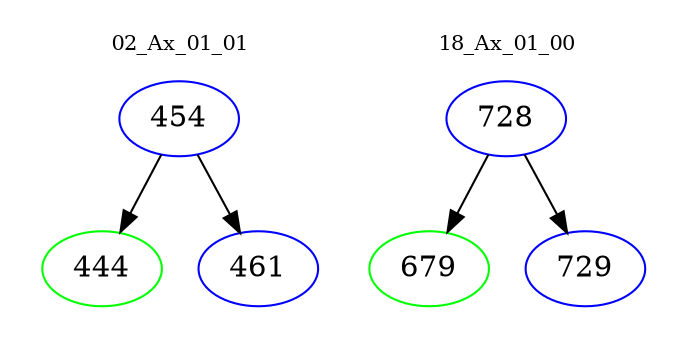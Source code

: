 digraph{
subgraph cluster_0 {
color = white
label = "02_Ax_01_01";
fontsize=10;
T0_454 [label="454", color="blue"]
T0_454 -> T0_444 [color="black"]
T0_444 [label="444", color="green"]
T0_454 -> T0_461 [color="black"]
T0_461 [label="461", color="blue"]
}
subgraph cluster_1 {
color = white
label = "18_Ax_01_00";
fontsize=10;
T1_728 [label="728", color="blue"]
T1_728 -> T1_679 [color="black"]
T1_679 [label="679", color="green"]
T1_728 -> T1_729 [color="black"]
T1_729 [label="729", color="blue"]
}
}
